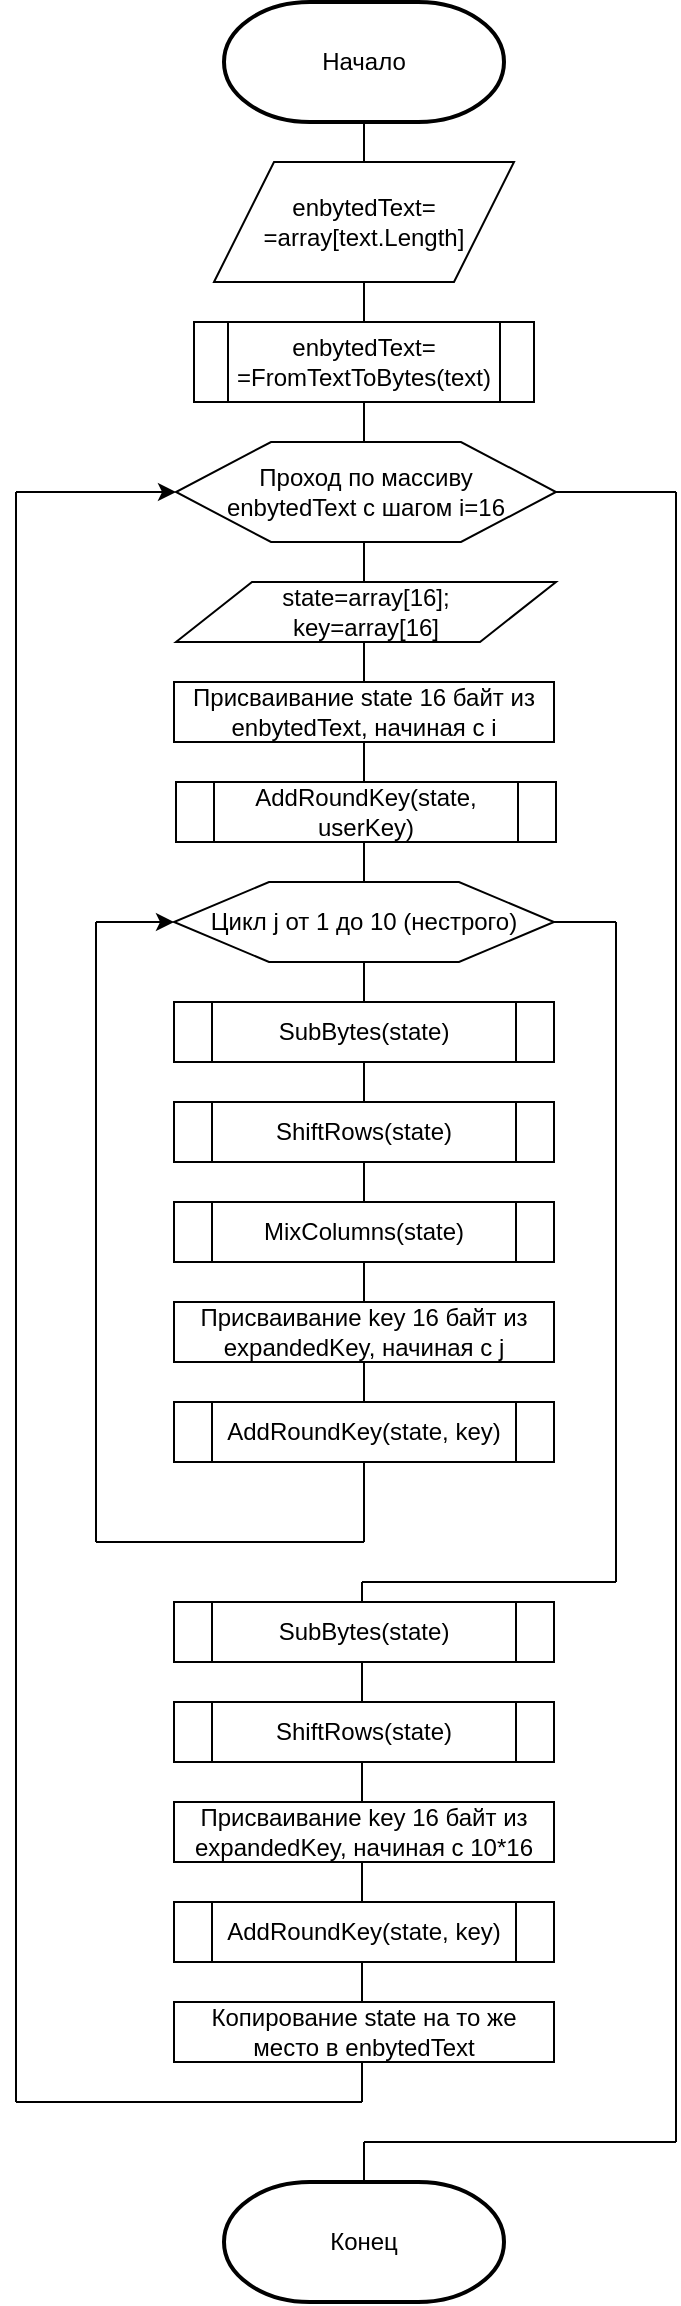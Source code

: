 <mxfile version="12.9.9" type="device"><diagram id="z2vI8t3_p82RQ6NEGNgE" name="Page-1"><mxGraphModel dx="782" dy="420" grid="1" gridSize="10" guides="1" tooltips="1" connect="1" arrows="1" fold="1" page="1" pageScale="1" pageWidth="827" pageHeight="1169" math="0" shadow="0"><root><mxCell id="0"/><mxCell id="1" parent="0"/><mxCell id="odpMngTgDl0KzumMrSEk-177" value="Начало" style="strokeWidth=2;html=1;shape=mxgraph.flowchart.terminator;whiteSpace=wrap;" parent="1" vertex="1"><mxGeometry x="344" y="10" width="140" height="60" as="geometry"/></mxCell><mxCell id="odpMngTgDl0KzumMrSEk-215" value="Конец" style="strokeWidth=2;html=1;shape=mxgraph.flowchart.terminator;whiteSpace=wrap;" parent="1" vertex="1"><mxGeometry x="344" y="1099.998" width="140" height="60" as="geometry"/></mxCell><mxCell id="odpMngTgDl0KzumMrSEk-216" value="" style="endArrow=none;html=1;fontSize=20;entryX=0.5;entryY=1;entryDx=0;entryDy=0;entryPerimeter=0;" parent="1" target="odpMngTgDl0KzumMrSEk-177" edge="1"><mxGeometry width="50" height="50" relative="1" as="geometry"><mxPoint x="414" y="780" as="sourcePoint"/><mxPoint x="390" y="170" as="targetPoint"/></mxGeometry></mxCell><mxCell id="odpMngTgDl0KzumMrSEk-219" value="enbytedText= =array[text.Length]" style="shape=parallelogram;perimeter=parallelogramPerimeter;whiteSpace=wrap;html=1;fontSize=12;" parent="1" vertex="1"><mxGeometry x="339" y="90" width="150" height="60" as="geometry"/></mxCell><mxCell id="odpMngTgDl0KzumMrSEk-222" value="enbytedText=&lt;br&gt;=FromTextToBytes(text)" style="shape=process;whiteSpace=wrap;html=1;backgroundOutline=1;fontSize=12;" parent="1" vertex="1"><mxGeometry x="329" y="170" width="170" height="40" as="geometry"/></mxCell><mxCell id="odpMngTgDl0KzumMrSEk-224" value="Проход по массиву &lt;br&gt;enbytedText с шагом i=16" style="shape=hexagon;perimeter=hexagonPerimeter2;whiteSpace=wrap;html=1;fontSize=12;" parent="1" vertex="1"><mxGeometry x="320" y="230" width="190" height="50" as="geometry"/></mxCell><mxCell id="odpMngTgDl0KzumMrSEk-226" value="state=array[16];&lt;br&gt;key=array[16]" style="shape=parallelogram;perimeter=parallelogramPerimeter;whiteSpace=wrap;html=1;fontSize=12;" parent="1" vertex="1"><mxGeometry x="320" y="300" width="190" height="30" as="geometry"/></mxCell><mxCell id="odpMngTgDl0KzumMrSEk-228" value="Присваивание state 16 байт из enbytedText, начиная с i" style="rounded=0;whiteSpace=wrap;html=1;fontSize=12;" parent="1" vertex="1"><mxGeometry x="319" y="350" width="190" height="30" as="geometry"/></mxCell><mxCell id="odpMngTgDl0KzumMrSEk-229" value="AddRoundKey(state, userKey)" style="shape=process;whiteSpace=wrap;html=1;backgroundOutline=1;fontSize=12;" parent="1" vertex="1"><mxGeometry x="320" y="400" width="190" height="30" as="geometry"/></mxCell><mxCell id="odpMngTgDl0KzumMrSEk-230" value="Цикл j от 1 до 10 (нестрого)" style="shape=hexagon;perimeter=hexagonPerimeter2;whiteSpace=wrap;html=1;fontSize=12;" parent="1" vertex="1"><mxGeometry x="319" y="450" width="190" height="40" as="geometry"/></mxCell><mxCell id="odpMngTgDl0KzumMrSEk-232" value="SubBytes(state)" style="shape=process;whiteSpace=wrap;html=1;backgroundOutline=1;fontSize=12;" parent="1" vertex="1"><mxGeometry x="319" y="510" width="190" height="30" as="geometry"/></mxCell><mxCell id="odpMngTgDl0KzumMrSEk-233" value="ShiftRows(state)" style="shape=process;whiteSpace=wrap;html=1;backgroundOutline=1;fontSize=12;" parent="1" vertex="1"><mxGeometry x="319" y="560" width="190" height="30" as="geometry"/></mxCell><mxCell id="odpMngTgDl0KzumMrSEk-234" value="MixColumns(state)" style="shape=process;whiteSpace=wrap;html=1;backgroundOutline=1;fontSize=12;" parent="1" vertex="1"><mxGeometry x="319" y="610" width="190" height="30" as="geometry"/></mxCell><mxCell id="odpMngTgDl0KzumMrSEk-235" value="AddRoundKey(state, key)" style="shape=process;whiteSpace=wrap;html=1;backgroundOutline=1;fontSize=12;" parent="1" vertex="1"><mxGeometry x="319" y="710" width="190" height="30" as="geometry"/></mxCell><mxCell id="odpMngTgDl0KzumMrSEk-240" value="Присваивание key 16 байт из expandedKey, начиная с j" style="rounded=0;whiteSpace=wrap;html=1;fontSize=12;" parent="1" vertex="1"><mxGeometry x="319" y="660" width="190" height="30" as="geometry"/></mxCell><mxCell id="odpMngTgDl0KzumMrSEk-241" value="" style="endArrow=none;html=1;fontSize=12;" parent="1" edge="1"><mxGeometry width="50" height="50" relative="1" as="geometry"><mxPoint x="280" y="780" as="sourcePoint"/><mxPoint x="414" y="780" as="targetPoint"/></mxGeometry></mxCell><mxCell id="odpMngTgDl0KzumMrSEk-242" value="" style="endArrow=none;html=1;fontSize=12;" parent="1" edge="1"><mxGeometry width="50" height="50" relative="1" as="geometry"><mxPoint x="280" y="470" as="sourcePoint"/><mxPoint x="280" y="780" as="targetPoint"/></mxGeometry></mxCell><mxCell id="odpMngTgDl0KzumMrSEk-243" value="" style="endArrow=classic;html=1;fontSize=12;entryX=0;entryY=0.5;entryDx=0;entryDy=0;" parent="1" target="odpMngTgDl0KzumMrSEk-230" edge="1"><mxGeometry width="50" height="50" relative="1" as="geometry"><mxPoint x="280" y="470" as="sourcePoint"/><mxPoint x="190" y="280" as="targetPoint"/></mxGeometry></mxCell><mxCell id="odpMngTgDl0KzumMrSEk-245" value="" style="endArrow=none;html=1;fontSize=12;" parent="1" edge="1"><mxGeometry width="50" height="50" relative="1" as="geometry"><mxPoint x="540" y="800" as="sourcePoint"/><mxPoint x="540" y="470" as="targetPoint"/></mxGeometry></mxCell><mxCell id="odpMngTgDl0KzumMrSEk-246" value="" style="endArrow=none;html=1;fontSize=12;exitX=1;exitY=0.5;exitDx=0;exitDy=0;" parent="1" source="odpMngTgDl0KzumMrSEk-230" edge="1"><mxGeometry width="50" height="50" relative="1" as="geometry"><mxPoint x="510" y="480" as="sourcePoint"/><mxPoint x="540" y="470" as="targetPoint"/></mxGeometry></mxCell><mxCell id="odpMngTgDl0KzumMrSEk-252" value="" style="endArrow=none;html=1;fontSize=12;entryX=1;entryY=0.5;entryDx=0;entryDy=0;" parent="1" target="odpMngTgDl0KzumMrSEk-224" edge="1"><mxGeometry width="50" height="50" relative="1" as="geometry"><mxPoint x="570" y="255" as="sourcePoint"/><mxPoint x="690" y="320" as="targetPoint"/></mxGeometry></mxCell><mxCell id="odpMngTgDl0KzumMrSEk-254" value="" style="endArrow=none;html=1;fontSize=12;" parent="1" edge="1"><mxGeometry width="50" height="50" relative="1" as="geometry"><mxPoint x="413" y="800" as="sourcePoint"/><mxPoint x="540" y="800" as="targetPoint"/></mxGeometry></mxCell><mxCell id="odpMngTgDl0KzumMrSEk-256" value="" style="endArrow=none;html=1;fontSize=12;" parent="1" edge="1"><mxGeometry width="50" height="50" relative="1" as="geometry"><mxPoint x="413" y="1060" as="sourcePoint"/><mxPoint x="413" y="800" as="targetPoint"/></mxGeometry></mxCell><mxCell id="odpMngTgDl0KzumMrSEk-257" value="SubBytes(state)" style="shape=process;whiteSpace=wrap;html=1;backgroundOutline=1;fontSize=12;" parent="1" vertex="1"><mxGeometry x="319" y="810" width="190" height="30" as="geometry"/></mxCell><mxCell id="odpMngTgDl0KzumMrSEk-258" value="ShiftRows(state)" style="shape=process;whiteSpace=wrap;html=1;backgroundOutline=1;fontSize=12;" parent="1" vertex="1"><mxGeometry x="319" y="860" width="190" height="30" as="geometry"/></mxCell><mxCell id="odpMngTgDl0KzumMrSEk-259" value="AddRoundKey(state, key)" style="shape=process;whiteSpace=wrap;html=1;backgroundOutline=1;fontSize=12;" parent="1" vertex="1"><mxGeometry x="319" y="960" width="190" height="30" as="geometry"/></mxCell><mxCell id="odpMngTgDl0KzumMrSEk-260" value="Присваивание key 16 байт из expandedKey, начиная с 10*16" style="rounded=0;whiteSpace=wrap;html=1;fontSize=12;" parent="1" vertex="1"><mxGeometry x="319" y="910" width="190" height="30" as="geometry"/></mxCell><mxCell id="odpMngTgDl0KzumMrSEk-261" value="Копирование state на то же место в enbytedText" style="rounded=0;whiteSpace=wrap;html=1;fontSize=12;" parent="1" vertex="1"><mxGeometry x="319" y="1010" width="190" height="30" as="geometry"/></mxCell><mxCell id="odpMngTgDl0KzumMrSEk-263" value="" style="endArrow=none;html=1;fontSize=12;" parent="1" edge="1"><mxGeometry width="50" height="50" relative="1" as="geometry"><mxPoint x="240" y="1060" as="sourcePoint"/><mxPoint x="413" y="1060" as="targetPoint"/></mxGeometry></mxCell><mxCell id="odpMngTgDl0KzumMrSEk-264" value="" style="endArrow=none;html=1;fontSize=12;" parent="1" edge="1"><mxGeometry width="50" height="50" relative="1" as="geometry"><mxPoint x="240" y="255" as="sourcePoint"/><mxPoint x="240" y="1060" as="targetPoint"/></mxGeometry></mxCell><mxCell id="odpMngTgDl0KzumMrSEk-265" value="" style="endArrow=classic;html=1;fontSize=12;entryX=0;entryY=0.5;entryDx=0;entryDy=0;" parent="1" target="odpMngTgDl0KzumMrSEk-224" edge="1"><mxGeometry width="50" height="50" relative="1" as="geometry"><mxPoint x="240" y="255" as="sourcePoint"/><mxPoint x="190" y="270" as="targetPoint"/></mxGeometry></mxCell><mxCell id="odpMngTgDl0KzumMrSEk-267" value="" style="endArrow=none;html=1;fontSize=12;" parent="1" edge="1"><mxGeometry width="50" height="50" relative="1" as="geometry"><mxPoint x="570" y="1080" as="sourcePoint"/><mxPoint x="570" y="255" as="targetPoint"/></mxGeometry></mxCell><mxCell id="odpMngTgDl0KzumMrSEk-268" value="" style="endArrow=none;html=1;fontSize=12;" parent="1" edge="1"><mxGeometry width="50" height="50" relative="1" as="geometry"><mxPoint x="414" y="1080" as="sourcePoint"/><mxPoint x="570" y="1080" as="targetPoint"/></mxGeometry></mxCell><mxCell id="odpMngTgDl0KzumMrSEk-270" value="" style="endArrow=none;html=1;fontSize=12;entryX=0.5;entryY=0;entryDx=0;entryDy=0;entryPerimeter=0;" parent="1" target="odpMngTgDl0KzumMrSEk-215" edge="1"><mxGeometry width="50" height="50" relative="1" as="geometry"><mxPoint x="414" y="1080" as="sourcePoint"/><mxPoint x="240" y="1060" as="targetPoint"/></mxGeometry></mxCell></root></mxGraphModel></diagram></mxfile>